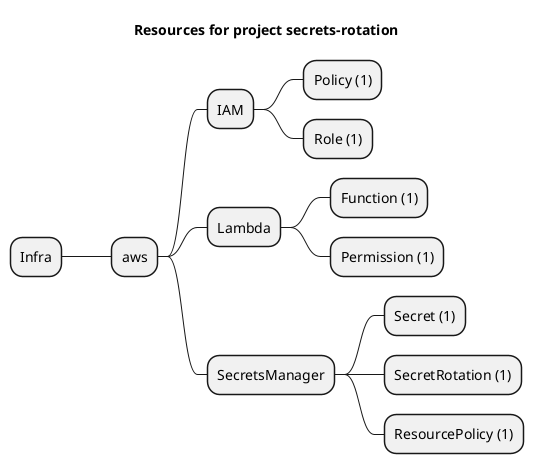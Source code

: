 @startmindmap
title Resources for project secrets-rotation
skinparam monochrome true
+ Infra
++ aws
+++ IAM
++++ Policy (1)
++++ Role (1)
+++ Lambda
++++ Function (1)
++++ Permission (1)
+++ SecretsManager
++++ Secret (1)
++++ SecretRotation (1)
++++ ResourcePolicy (1)
@endmindmap